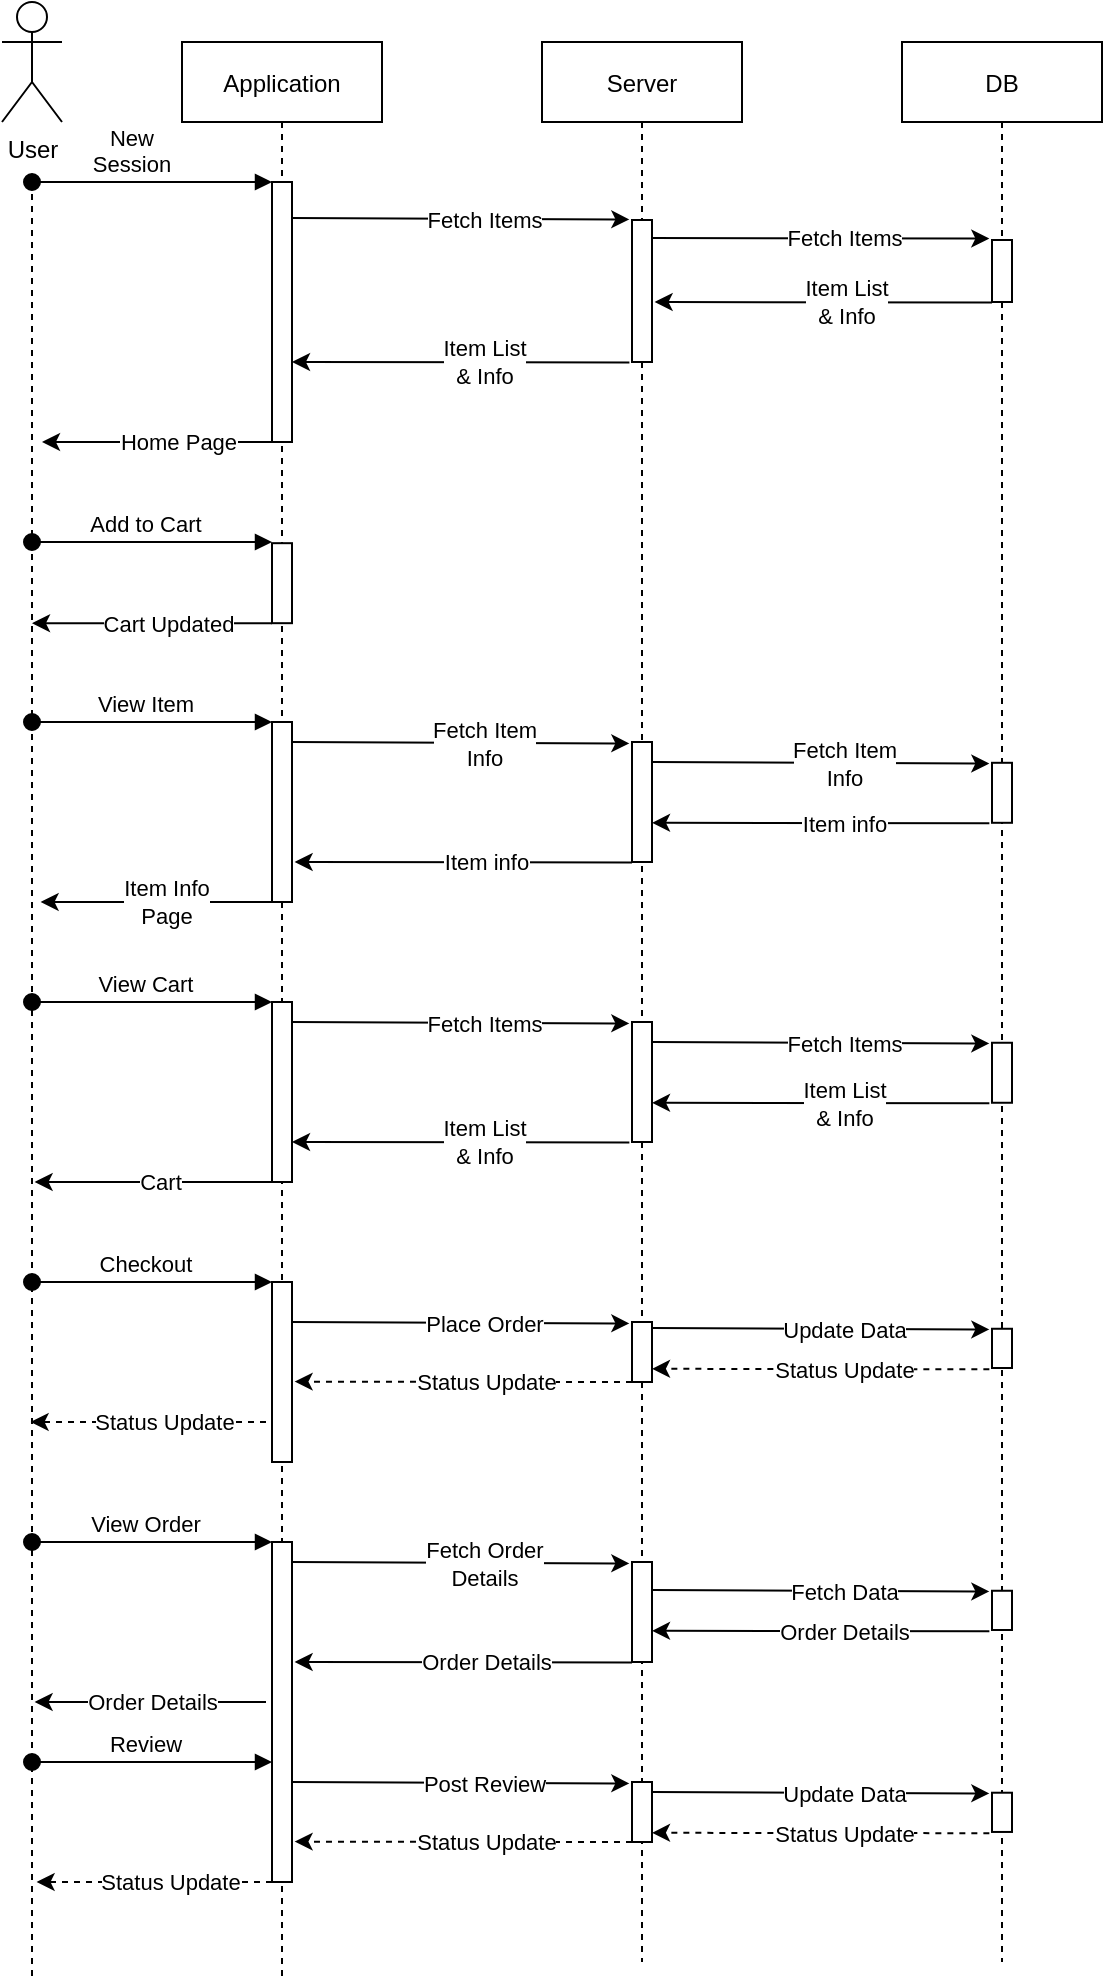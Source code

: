 <mxfile version="15.4.1" type="device"><diagram id="kgpKYQtTHZ0yAKxKKP6v" name="Page-1"><mxGraphModel dx="1021" dy="562" grid="1" gridSize="10" guides="1" tooltips="1" connect="1" arrows="1" fold="1" page="1" pageScale="1" pageWidth="850" pageHeight="1100" math="0" shadow="0"><root><mxCell id="0"/><mxCell id="1" parent="0"/><mxCell id="3nuBFxr9cyL0pnOWT2aG-1" value="Application" style="shape=umlLifeline;perimeter=lifelinePerimeter;container=1;collapsible=0;recursiveResize=0;rounded=0;shadow=0;strokeWidth=1;" parent="1" vertex="1"><mxGeometry x="238" y="80" width="100" height="970" as="geometry"/></mxCell><mxCell id="3nuBFxr9cyL0pnOWT2aG-2" value="" style="points=[];perimeter=orthogonalPerimeter;rounded=0;shadow=0;strokeWidth=1;" parent="3nuBFxr9cyL0pnOWT2aG-1" vertex="1"><mxGeometry x="45" y="70" width="10" height="130" as="geometry"/></mxCell><mxCell id="GOalE2JeAFFnR8C6i6oh-36" value="Add to Cart" style="verticalAlign=bottom;startArrow=oval;endArrow=block;startSize=8;shadow=0;strokeWidth=1;exitX=0;exitY=0.5;exitDx=0;exitDy=0;exitPerimeter=0;" edge="1" parent="3nuBFxr9cyL0pnOWT2aG-1"><mxGeometry x="-0.05" relative="1" as="geometry"><mxPoint x="-75" y="250.0" as="sourcePoint"/><mxPoint x="45.0" y="250.0" as="targetPoint"/><mxPoint as="offset"/></mxGeometry></mxCell><mxCell id="GOalE2JeAFFnR8C6i6oh-37" value="" style="points=[];perimeter=orthogonalPerimeter;rounded=0;shadow=0;strokeWidth=1;" vertex="1" parent="3nuBFxr9cyL0pnOWT2aG-1"><mxGeometry x="45" y="250.59" width="10" height="40" as="geometry"/></mxCell><mxCell id="GOalE2JeAFFnR8C6i6oh-38" style="edgeStyle=orthogonalEdgeStyle;rounded=0;orthogonalLoop=1;jettySize=auto;html=1;startArrow=none;startFill=0;endArrow=classic;endFill=1;" edge="1" parent="3nuBFxr9cyL0pnOWT2aG-1"><mxGeometry relative="1" as="geometry"><mxPoint x="45.0" y="290.59" as="sourcePoint"/><mxPoint x="-74.96" y="290.59" as="targetPoint"/><Array as="points"><mxPoint x="-74.96" y="290.59"/></Array></mxGeometry></mxCell><mxCell id="GOalE2JeAFFnR8C6i6oh-39" value="Cart Updated" style="edgeLabel;html=1;align=center;verticalAlign=middle;resizable=0;points=[];" vertex="1" connectable="0" parent="GOalE2JeAFFnR8C6i6oh-38"><mxGeometry x="-0.132" relative="1" as="geometry"><mxPoint as="offset"/></mxGeometry></mxCell><mxCell id="GOalE2JeAFFnR8C6i6oh-41" value="View Item" style="verticalAlign=bottom;startArrow=oval;endArrow=block;startSize=8;shadow=0;strokeWidth=1;exitX=0;exitY=0.5;exitDx=0;exitDy=0;exitPerimeter=0;" edge="1" parent="3nuBFxr9cyL0pnOWT2aG-1"><mxGeometry x="-0.05" relative="1" as="geometry"><mxPoint x="-75" y="340.0" as="sourcePoint"/><mxPoint x="45.0" y="340.0" as="targetPoint"/><mxPoint as="offset"/></mxGeometry></mxCell><mxCell id="GOalE2JeAFFnR8C6i6oh-43" value="" style="points=[];perimeter=orthogonalPerimeter;rounded=0;shadow=0;strokeWidth=1;" vertex="1" parent="3nuBFxr9cyL0pnOWT2aG-1"><mxGeometry x="45" y="340" width="10" height="90" as="geometry"/></mxCell><mxCell id="GOalE2JeAFFnR8C6i6oh-54" style="edgeStyle=orthogonalEdgeStyle;rounded=0;orthogonalLoop=1;jettySize=auto;html=1;startArrow=none;startFill=0;endArrow=classic;endFill=1;" edge="1" parent="3nuBFxr9cyL0pnOWT2aG-1"><mxGeometry relative="1" as="geometry"><mxPoint x="52" y="430" as="sourcePoint"/><mxPoint x="-70.67" y="430" as="targetPoint"/><Array as="points"><mxPoint x="-70.67" y="430"/></Array></mxGeometry></mxCell><mxCell id="GOalE2JeAFFnR8C6i6oh-55" value="&lt;div&gt;Item Info&lt;/div&gt;&lt;div&gt;Page&lt;br&gt;&lt;/div&gt;" style="edgeLabel;html=1;align=center;verticalAlign=middle;resizable=0;points=[];" vertex="1" connectable="0" parent="GOalE2JeAFFnR8C6i6oh-54"><mxGeometry x="-0.132" relative="1" as="geometry"><mxPoint x="-7" as="offset"/></mxGeometry></mxCell><mxCell id="GOalE2JeAFFnR8C6i6oh-56" value="View Cart" style="verticalAlign=bottom;startArrow=oval;endArrow=block;startSize=8;shadow=0;strokeWidth=1;exitX=0;exitY=0.5;exitDx=0;exitDy=0;exitPerimeter=0;" edge="1" parent="3nuBFxr9cyL0pnOWT2aG-1"><mxGeometry x="-0.05" relative="1" as="geometry"><mxPoint x="-75" y="480" as="sourcePoint"/><mxPoint x="45.0" y="480" as="targetPoint"/><mxPoint as="offset"/></mxGeometry></mxCell><mxCell id="GOalE2JeAFFnR8C6i6oh-57" value="" style="points=[];perimeter=orthogonalPerimeter;rounded=0;shadow=0;strokeWidth=1;" vertex="1" parent="3nuBFxr9cyL0pnOWT2aG-1"><mxGeometry x="45" y="480" width="10" height="90" as="geometry"/></mxCell><mxCell id="GOalE2JeAFFnR8C6i6oh-72" value="Checkout" style="verticalAlign=bottom;startArrow=oval;endArrow=block;startSize=8;shadow=0;strokeWidth=1;exitX=0;exitY=0.5;exitDx=0;exitDy=0;exitPerimeter=0;" edge="1" parent="3nuBFxr9cyL0pnOWT2aG-1"><mxGeometry x="-0.05" relative="1" as="geometry"><mxPoint x="-75" y="620" as="sourcePoint"/><mxPoint x="45.0" y="620" as="targetPoint"/><mxPoint as="offset"/></mxGeometry></mxCell><mxCell id="GOalE2JeAFFnR8C6i6oh-73" value="" style="points=[];perimeter=orthogonalPerimeter;rounded=0;shadow=0;strokeWidth=1;" vertex="1" parent="3nuBFxr9cyL0pnOWT2aG-1"><mxGeometry x="45" y="620" width="10" height="90" as="geometry"/></mxCell><mxCell id="GOalE2JeAFFnR8C6i6oh-79" style="edgeStyle=orthogonalEdgeStyle;rounded=0;orthogonalLoop=1;jettySize=auto;html=1;startArrow=none;startFill=0;endArrow=classic;endFill=1;dashed=1;" edge="1" parent="3nuBFxr9cyL0pnOWT2aG-1"><mxGeometry relative="1" as="geometry"><mxPoint x="42" y="690" as="sourcePoint"/><mxPoint x="-75.67" y="690" as="targetPoint"/><Array as="points"><mxPoint x="-75.67" y="690"/></Array></mxGeometry></mxCell><mxCell id="GOalE2JeAFFnR8C6i6oh-80" value="Status Update" style="edgeLabel;html=1;align=center;verticalAlign=middle;resizable=0;points=[];" vertex="1" connectable="0" parent="GOalE2JeAFFnR8C6i6oh-79"><mxGeometry x="-0.132" relative="1" as="geometry"><mxPoint as="offset"/></mxGeometry></mxCell><mxCell id="GOalE2JeAFFnR8C6i6oh-88" value="View Order" style="verticalAlign=bottom;startArrow=oval;endArrow=block;startSize=8;shadow=0;strokeWidth=1;exitX=0;exitY=0.5;exitDx=0;exitDy=0;exitPerimeter=0;" edge="1" parent="3nuBFxr9cyL0pnOWT2aG-1"><mxGeometry x="-0.05" relative="1" as="geometry"><mxPoint x="-75" y="750" as="sourcePoint"/><mxPoint x="45.0" y="750" as="targetPoint"/><mxPoint as="offset"/></mxGeometry></mxCell><mxCell id="GOalE2JeAFFnR8C6i6oh-89" value="" style="points=[];perimeter=orthogonalPerimeter;rounded=0;shadow=0;strokeWidth=1;" vertex="1" parent="3nuBFxr9cyL0pnOWT2aG-1"><mxGeometry x="45" y="750" width="10" height="170" as="geometry"/></mxCell><mxCell id="GOalE2JeAFFnR8C6i6oh-109" style="edgeStyle=orthogonalEdgeStyle;rounded=0;orthogonalLoop=1;jettySize=auto;html=1;startArrow=none;startFill=0;endArrow=classic;endFill=1;" edge="1" parent="3nuBFxr9cyL0pnOWT2aG-1"><mxGeometry relative="1" as="geometry"><mxPoint x="42" y="830" as="sourcePoint"/><mxPoint x="-73.67" y="830" as="targetPoint"/><Array as="points"><mxPoint x="-73.67" y="830"/></Array></mxGeometry></mxCell><mxCell id="GOalE2JeAFFnR8C6i6oh-110" value="&lt;div&gt;Order Details&lt;/div&gt;" style="edgeLabel;html=1;align=center;verticalAlign=middle;resizable=0;points=[];" vertex="1" connectable="0" parent="GOalE2JeAFFnR8C6i6oh-109"><mxGeometry x="-0.132" relative="1" as="geometry"><mxPoint x="-7" as="offset"/></mxGeometry></mxCell><mxCell id="GOalE2JeAFFnR8C6i6oh-113" value="Review" style="verticalAlign=bottom;startArrow=oval;endArrow=block;startSize=8;shadow=0;strokeWidth=1;exitX=0;exitY=0.5;exitDx=0;exitDy=0;exitPerimeter=0;" edge="1" parent="3nuBFxr9cyL0pnOWT2aG-1"><mxGeometry x="-0.05" relative="1" as="geometry"><mxPoint x="-75.0" y="860" as="sourcePoint"/><mxPoint x="45.0" y="860" as="targetPoint"/><mxPoint as="offset"/></mxGeometry></mxCell><mxCell id="GOalE2JeAFFnR8C6i6oh-132" style="edgeStyle=orthogonalEdgeStyle;rounded=0;orthogonalLoop=1;jettySize=auto;html=1;startArrow=none;startFill=0;endArrow=classic;endFill=1;dashed=1;" edge="1" parent="3nuBFxr9cyL0pnOWT2aG-1"><mxGeometry relative="1" as="geometry"><mxPoint x="45" y="920" as="sourcePoint"/><mxPoint x="-72.67" y="920" as="targetPoint"/><Array as="points"><mxPoint x="-72.67" y="920"/></Array></mxGeometry></mxCell><mxCell id="GOalE2JeAFFnR8C6i6oh-133" value="Status Update" style="edgeLabel;html=1;align=center;verticalAlign=middle;resizable=0;points=[];" vertex="1" connectable="0" parent="GOalE2JeAFFnR8C6i6oh-132"><mxGeometry x="-0.132" relative="1" as="geometry"><mxPoint as="offset"/></mxGeometry></mxCell><mxCell id="3nuBFxr9cyL0pnOWT2aG-5" value="Server" style="shape=umlLifeline;perimeter=lifelinePerimeter;container=1;collapsible=0;recursiveResize=0;rounded=0;shadow=0;strokeWidth=1;" parent="1" vertex="1"><mxGeometry x="418" y="80" width="100" height="960" as="geometry"/></mxCell><mxCell id="GOalE2JeAFFnR8C6i6oh-10" value="" style="points=[];perimeter=orthogonalPerimeter;rounded=0;shadow=0;strokeWidth=1;" vertex="1" parent="3nuBFxr9cyL0pnOWT2aG-5"><mxGeometry x="45" y="89" width="10" height="71" as="geometry"/></mxCell><mxCell id="GOalE2JeAFFnR8C6i6oh-46" value="" style="points=[];perimeter=orthogonalPerimeter;rounded=0;shadow=0;strokeWidth=1;" vertex="1" parent="3nuBFxr9cyL0pnOWT2aG-5"><mxGeometry x="45" y="350" width="10" height="60" as="geometry"/></mxCell><mxCell id="GOalE2JeAFFnR8C6i6oh-60" value="" style="points=[];perimeter=orthogonalPerimeter;rounded=0;shadow=0;strokeWidth=1;" vertex="1" parent="3nuBFxr9cyL0pnOWT2aG-5"><mxGeometry x="45" y="490" width="10" height="60" as="geometry"/></mxCell><mxCell id="GOalE2JeAFFnR8C6i6oh-74" value="" style="points=[];perimeter=orthogonalPerimeter;rounded=0;shadow=0;strokeWidth=1;" vertex="1" parent="3nuBFxr9cyL0pnOWT2aG-5"><mxGeometry x="45" y="640" width="10" height="30" as="geometry"/></mxCell><mxCell id="GOalE2JeAFFnR8C6i6oh-75" style="edgeStyle=orthogonalEdgeStyle;rounded=0;orthogonalLoop=1;jettySize=auto;html=1;exitX=-0.133;exitY=-0.004;exitDx=0;exitDy=0;exitPerimeter=0;startArrow=classic;startFill=1;endArrow=none;endFill=0;" edge="1" parent="3nuBFxr9cyL0pnOWT2aG-5"><mxGeometry relative="1" as="geometry"><mxPoint x="43.67" y="640.716" as="sourcePoint"/><mxPoint x="-125.0" y="640" as="targetPoint"/><Array as="points"><mxPoint x="-125" y="640"/></Array></mxGeometry></mxCell><mxCell id="GOalE2JeAFFnR8C6i6oh-76" value="Place Order" style="edgeLabel;html=1;align=center;verticalAlign=middle;resizable=0;points=[];" vertex="1" connectable="0" parent="GOalE2JeAFFnR8C6i6oh-75"><mxGeometry x="-0.132" relative="1" as="geometry"><mxPoint as="offset"/></mxGeometry></mxCell><mxCell id="GOalE2JeAFFnR8C6i6oh-52" style="edgeStyle=orthogonalEdgeStyle;rounded=0;orthogonalLoop=1;jettySize=auto;html=1;exitX=-0.133;exitY=-0.004;exitDx=0;exitDy=0;exitPerimeter=0;startArrow=none;startFill=0;endArrow=classic;endFill=1;" edge="1" parent="3nuBFxr9cyL0pnOWT2aG-5"><mxGeometry relative="1" as="geometry"><mxPoint x="45.0" y="410.24" as="sourcePoint"/><mxPoint x="-123.67" y="410" as="targetPoint"/><Array as="points"><mxPoint x="-123.67" y="410"/></Array></mxGeometry></mxCell><mxCell id="GOalE2JeAFFnR8C6i6oh-53" value="Item info" style="edgeLabel;html=1;align=center;verticalAlign=middle;resizable=0;points=[];" vertex="1" connectable="0" parent="GOalE2JeAFFnR8C6i6oh-52"><mxGeometry x="-0.132" relative="1" as="geometry"><mxPoint as="offset"/></mxGeometry></mxCell><mxCell id="GOalE2JeAFFnR8C6i6oh-97" value="" style="points=[];perimeter=orthogonalPerimeter;rounded=0;shadow=0;strokeWidth=1;" vertex="1" parent="3nuBFxr9cyL0pnOWT2aG-5"><mxGeometry x="45" y="760" width="10" height="50" as="geometry"/></mxCell><mxCell id="GOalE2JeAFFnR8C6i6oh-98" style="edgeStyle=orthogonalEdgeStyle;rounded=0;orthogonalLoop=1;jettySize=auto;html=1;exitX=-0.133;exitY=-0.004;exitDx=0;exitDy=0;exitPerimeter=0;startArrow=classic;startFill=1;endArrow=none;endFill=0;" edge="1" parent="3nuBFxr9cyL0pnOWT2aG-5"><mxGeometry relative="1" as="geometry"><mxPoint x="43.67" y="760.716" as="sourcePoint"/><mxPoint x="-125.0" y="760" as="targetPoint"/><Array as="points"><mxPoint x="-125" y="760"/></Array></mxGeometry></mxCell><mxCell id="GOalE2JeAFFnR8C6i6oh-99" value="&lt;div&gt;Fetch Order&lt;/div&gt;&lt;div&gt;Details&lt;/div&gt;" style="edgeLabel;html=1;align=center;verticalAlign=middle;resizable=0;points=[];" vertex="1" connectable="0" parent="GOalE2JeAFFnR8C6i6oh-98"><mxGeometry x="-0.132" relative="1" as="geometry"><mxPoint as="offset"/></mxGeometry></mxCell><mxCell id="GOalE2JeAFFnR8C6i6oh-100" style="edgeStyle=orthogonalEdgeStyle;rounded=0;orthogonalLoop=1;jettySize=auto;html=1;exitX=-0.133;exitY=-0.004;exitDx=0;exitDy=0;exitPerimeter=0;startArrow=none;startFill=0;endArrow=classic;endFill=1;" edge="1" parent="3nuBFxr9cyL0pnOWT2aG-5"><mxGeometry relative="1" as="geometry"><mxPoint x="45.0" y="810.24" as="sourcePoint"/><mxPoint x="-123.67" y="810" as="targetPoint"/><Array as="points"><mxPoint x="-123.67" y="810"/></Array></mxGeometry></mxCell><mxCell id="GOalE2JeAFFnR8C6i6oh-101" value="Order Details" style="edgeLabel;html=1;align=center;verticalAlign=middle;resizable=0;points=[];" vertex="1" connectable="0" parent="GOalE2JeAFFnR8C6i6oh-100"><mxGeometry x="-0.132" relative="1" as="geometry"><mxPoint as="offset"/></mxGeometry></mxCell><mxCell id="GOalE2JeAFFnR8C6i6oh-120" value="" style="points=[];perimeter=orthogonalPerimeter;rounded=0;shadow=0;strokeWidth=1;" vertex="1" parent="3nuBFxr9cyL0pnOWT2aG-5"><mxGeometry x="45" y="870" width="10" height="30" as="geometry"/></mxCell><mxCell id="GOalE2JeAFFnR8C6i6oh-121" style="edgeStyle=orthogonalEdgeStyle;rounded=0;orthogonalLoop=1;jettySize=auto;html=1;exitX=-0.133;exitY=-0.004;exitDx=0;exitDy=0;exitPerimeter=0;startArrow=classic;startFill=1;endArrow=none;endFill=0;" edge="1" parent="3nuBFxr9cyL0pnOWT2aG-5"><mxGeometry relative="1" as="geometry"><mxPoint x="43.67" y="870.716" as="sourcePoint"/><mxPoint x="-125.0" y="870" as="targetPoint"/><Array as="points"><mxPoint x="-125" y="870"/></Array></mxGeometry></mxCell><mxCell id="GOalE2JeAFFnR8C6i6oh-122" value="Post Review" style="edgeLabel;html=1;align=center;verticalAlign=middle;resizable=0;points=[];" vertex="1" connectable="0" parent="GOalE2JeAFFnR8C6i6oh-121"><mxGeometry x="-0.132" relative="1" as="geometry"><mxPoint as="offset"/></mxGeometry></mxCell><mxCell id="GOalE2JeAFFnR8C6i6oh-123" style="edgeStyle=orthogonalEdgeStyle;rounded=0;orthogonalLoop=1;jettySize=auto;html=1;exitX=-0.133;exitY=-0.004;exitDx=0;exitDy=0;exitPerimeter=0;startArrow=none;startFill=0;endArrow=classic;endFill=1;dashed=1;" edge="1" parent="3nuBFxr9cyL0pnOWT2aG-5"><mxGeometry relative="1" as="geometry"><mxPoint x="45.0" y="900" as="sourcePoint"/><mxPoint x="-123.67" y="899.76" as="targetPoint"/><Array as="points"><mxPoint x="-123.67" y="899.76"/></Array></mxGeometry></mxCell><mxCell id="GOalE2JeAFFnR8C6i6oh-124" value="Status Update" style="edgeLabel;html=1;align=center;verticalAlign=middle;resizable=0;points=[];" vertex="1" connectable="0" parent="GOalE2JeAFFnR8C6i6oh-123"><mxGeometry x="-0.132" relative="1" as="geometry"><mxPoint as="offset"/></mxGeometry></mxCell><mxCell id="GOalE2JeAFFnR8C6i6oh-1" value="DB" style="shape=umlLifeline;perimeter=lifelinePerimeter;container=1;collapsible=0;recursiveResize=0;rounded=0;shadow=0;strokeWidth=1;" vertex="1" parent="1"><mxGeometry x="598" y="80" width="100" height="960" as="geometry"/></mxCell><mxCell id="GOalE2JeAFFnR8C6i6oh-20" value="" style="points=[];perimeter=orthogonalPerimeter;rounded=0;shadow=0;strokeWidth=1;" vertex="1" parent="GOalE2JeAFFnR8C6i6oh-1"><mxGeometry x="45" y="99" width="10" height="31" as="geometry"/></mxCell><mxCell id="GOalE2JeAFFnR8C6i6oh-49" value="" style="points=[];perimeter=orthogonalPerimeter;rounded=0;shadow=0;strokeWidth=1;" vertex="1" parent="GOalE2JeAFFnR8C6i6oh-1"><mxGeometry x="45" y="360.4" width="10" height="30" as="geometry"/></mxCell><mxCell id="GOalE2JeAFFnR8C6i6oh-61" value="" style="points=[];perimeter=orthogonalPerimeter;rounded=0;shadow=0;strokeWidth=1;" vertex="1" parent="GOalE2JeAFFnR8C6i6oh-1"><mxGeometry x="45" y="500.38" width="10" height="30" as="geometry"/></mxCell><mxCell id="GOalE2JeAFFnR8C6i6oh-62" style="edgeStyle=orthogonalEdgeStyle;rounded=0;orthogonalLoop=1;jettySize=auto;html=1;exitX=-0.133;exitY=-0.004;exitDx=0;exitDy=0;exitPerimeter=0;startArrow=classic;startFill=1;endArrow=none;endFill=0;" edge="1" parent="GOalE2JeAFFnR8C6i6oh-1"><mxGeometry relative="1" as="geometry"><mxPoint x="43.67" y="500.736" as="sourcePoint"/><mxPoint x="-125" y="500.02" as="targetPoint"/><Array as="points"><mxPoint x="-125" y="500.02"/></Array></mxGeometry></mxCell><mxCell id="GOalE2JeAFFnR8C6i6oh-63" value="Fetch Items" style="edgeLabel;html=1;align=center;verticalAlign=middle;resizable=0;points=[];" vertex="1" connectable="0" parent="GOalE2JeAFFnR8C6i6oh-62"><mxGeometry x="-0.132" relative="1" as="geometry"><mxPoint as="offset"/></mxGeometry></mxCell><mxCell id="GOalE2JeAFFnR8C6i6oh-64" style="edgeStyle=orthogonalEdgeStyle;rounded=0;orthogonalLoop=1;jettySize=auto;html=1;exitX=-0.133;exitY=-0.004;exitDx=0;exitDy=0;exitPerimeter=0;startArrow=none;startFill=0;endArrow=classic;endFill=1;" edge="1" parent="GOalE2JeAFFnR8C6i6oh-1"><mxGeometry relative="1" as="geometry"><mxPoint x="43.68" y="530.62" as="sourcePoint"/><mxPoint x="-124.99" y="530.38" as="targetPoint"/><Array as="points"><mxPoint x="-124.99" y="530.38"/></Array></mxGeometry></mxCell><mxCell id="GOalE2JeAFFnR8C6i6oh-65" value="&lt;div&gt;Item List &lt;br&gt;&lt;/div&gt;&lt;div&gt;&amp;amp; Info&lt;br&gt;&lt;/div&gt;" style="edgeLabel;html=1;align=center;verticalAlign=middle;resizable=0;points=[];" vertex="1" connectable="0" parent="GOalE2JeAFFnR8C6i6oh-64"><mxGeometry x="-0.132" relative="1" as="geometry"><mxPoint as="offset"/></mxGeometry></mxCell><mxCell id="GOalE2JeAFFnR8C6i6oh-81" value="" style="points=[];perimeter=orthogonalPerimeter;rounded=0;shadow=0;strokeWidth=1;" vertex="1" parent="GOalE2JeAFFnR8C6i6oh-1"><mxGeometry x="45" y="643.38" width="10" height="19.62" as="geometry"/></mxCell><mxCell id="GOalE2JeAFFnR8C6i6oh-82" style="edgeStyle=orthogonalEdgeStyle;rounded=0;orthogonalLoop=1;jettySize=auto;html=1;exitX=-0.133;exitY=-0.004;exitDx=0;exitDy=0;exitPerimeter=0;startArrow=classic;startFill=1;endArrow=none;endFill=0;" edge="1" parent="GOalE2JeAFFnR8C6i6oh-1"><mxGeometry relative="1" as="geometry"><mxPoint x="43.67" y="643.736" as="sourcePoint"/><mxPoint x="-125" y="643.02" as="targetPoint"/><Array as="points"><mxPoint x="-125" y="643.02"/></Array></mxGeometry></mxCell><mxCell id="GOalE2JeAFFnR8C6i6oh-83" value="Update Data" style="edgeLabel;html=1;align=center;verticalAlign=middle;resizable=0;points=[];" vertex="1" connectable="0" parent="GOalE2JeAFFnR8C6i6oh-82"><mxGeometry x="-0.132" relative="1" as="geometry"><mxPoint as="offset"/></mxGeometry></mxCell><mxCell id="GOalE2JeAFFnR8C6i6oh-84" style="edgeStyle=orthogonalEdgeStyle;rounded=0;orthogonalLoop=1;jettySize=auto;html=1;exitX=-0.133;exitY=-0.004;exitDx=0;exitDy=0;exitPerimeter=0;startArrow=none;startFill=0;endArrow=classic;endFill=1;dashed=1;" edge="1" parent="GOalE2JeAFFnR8C6i6oh-1"><mxGeometry relative="1" as="geometry"><mxPoint x="43.68" y="663.62" as="sourcePoint"/><mxPoint x="-124.99" y="663.38" as="targetPoint"/><Array as="points"><mxPoint x="-124.99" y="663.38"/></Array></mxGeometry></mxCell><mxCell id="GOalE2JeAFFnR8C6i6oh-85" value="Status Update" style="edgeLabel;html=1;align=center;verticalAlign=middle;resizable=0;points=[];" vertex="1" connectable="0" parent="GOalE2JeAFFnR8C6i6oh-84"><mxGeometry x="-0.132" relative="1" as="geometry"><mxPoint as="offset"/></mxGeometry></mxCell><mxCell id="GOalE2JeAFFnR8C6i6oh-102" value="" style="points=[];perimeter=orthogonalPerimeter;rounded=0;shadow=0;strokeWidth=1;" vertex="1" parent="GOalE2JeAFFnR8C6i6oh-1"><mxGeometry x="45" y="774.38" width="10" height="19.62" as="geometry"/></mxCell><mxCell id="GOalE2JeAFFnR8C6i6oh-103" style="edgeStyle=orthogonalEdgeStyle;rounded=0;orthogonalLoop=1;jettySize=auto;html=1;exitX=-0.133;exitY=-0.004;exitDx=0;exitDy=0;exitPerimeter=0;startArrow=classic;startFill=1;endArrow=none;endFill=0;" edge="1" parent="GOalE2JeAFFnR8C6i6oh-1"><mxGeometry relative="1" as="geometry"><mxPoint x="43.67" y="774.736" as="sourcePoint"/><mxPoint x="-125" y="774.02" as="targetPoint"/><Array as="points"><mxPoint x="-125" y="774.02"/></Array></mxGeometry></mxCell><mxCell id="GOalE2JeAFFnR8C6i6oh-104" value="Fetch Data" style="edgeLabel;html=1;align=center;verticalAlign=middle;resizable=0;points=[];" vertex="1" connectable="0" parent="GOalE2JeAFFnR8C6i6oh-103"><mxGeometry x="-0.132" relative="1" as="geometry"><mxPoint as="offset"/></mxGeometry></mxCell><mxCell id="GOalE2JeAFFnR8C6i6oh-105" style="edgeStyle=orthogonalEdgeStyle;rounded=0;orthogonalLoop=1;jettySize=auto;html=1;exitX=-0.133;exitY=-0.004;exitDx=0;exitDy=0;exitPerimeter=0;startArrow=none;startFill=0;endArrow=classic;endFill=1;" edge="1" parent="GOalE2JeAFFnR8C6i6oh-1"><mxGeometry relative="1" as="geometry"><mxPoint x="43.68" y="794.62" as="sourcePoint"/><mxPoint x="-124.99" y="794.38" as="targetPoint"/><Array as="points"><mxPoint x="-124.99" y="794.38"/></Array></mxGeometry></mxCell><mxCell id="GOalE2JeAFFnR8C6i6oh-106" value="Order Details" style="edgeLabel;html=1;align=center;verticalAlign=middle;resizable=0;points=[];" vertex="1" connectable="0" parent="GOalE2JeAFFnR8C6i6oh-105"><mxGeometry x="-0.132" relative="1" as="geometry"><mxPoint as="offset"/></mxGeometry></mxCell><mxCell id="GOalE2JeAFFnR8C6i6oh-125" value="" style="points=[];perimeter=orthogonalPerimeter;rounded=0;shadow=0;strokeWidth=1;" vertex="1" parent="GOalE2JeAFFnR8C6i6oh-1"><mxGeometry x="45" y="875.36" width="10" height="19.62" as="geometry"/></mxCell><mxCell id="GOalE2JeAFFnR8C6i6oh-126" style="edgeStyle=orthogonalEdgeStyle;rounded=0;orthogonalLoop=1;jettySize=auto;html=1;exitX=-0.133;exitY=-0.004;exitDx=0;exitDy=0;exitPerimeter=0;startArrow=classic;startFill=1;endArrow=none;endFill=0;" edge="1" parent="GOalE2JeAFFnR8C6i6oh-1"><mxGeometry relative="1" as="geometry"><mxPoint x="43.67" y="875.716" as="sourcePoint"/><mxPoint x="-125" y="875" as="targetPoint"/><Array as="points"><mxPoint x="-125" y="875"/></Array></mxGeometry></mxCell><mxCell id="GOalE2JeAFFnR8C6i6oh-127" value="Update Data" style="edgeLabel;html=1;align=center;verticalAlign=middle;resizable=0;points=[];" vertex="1" connectable="0" parent="GOalE2JeAFFnR8C6i6oh-126"><mxGeometry x="-0.132" relative="1" as="geometry"><mxPoint as="offset"/></mxGeometry></mxCell><mxCell id="GOalE2JeAFFnR8C6i6oh-128" style="edgeStyle=orthogonalEdgeStyle;rounded=0;orthogonalLoop=1;jettySize=auto;html=1;exitX=-0.133;exitY=-0.004;exitDx=0;exitDy=0;exitPerimeter=0;startArrow=none;startFill=0;endArrow=classic;endFill=1;dashed=1;" edge="1" parent="GOalE2JeAFFnR8C6i6oh-1"><mxGeometry relative="1" as="geometry"><mxPoint x="43.68" y="895.6" as="sourcePoint"/><mxPoint x="-124.99" y="895.36" as="targetPoint"/><Array as="points"><mxPoint x="-124.99" y="895.36"/></Array></mxGeometry></mxCell><mxCell id="GOalE2JeAFFnR8C6i6oh-129" value="Status Update" style="edgeLabel;html=1;align=center;verticalAlign=middle;resizable=0;points=[];" vertex="1" connectable="0" parent="GOalE2JeAFFnR8C6i6oh-128"><mxGeometry x="-0.132" relative="1" as="geometry"><mxPoint as="offset"/></mxGeometry></mxCell><mxCell id="GOalE2JeAFFnR8C6i6oh-12" style="edgeStyle=orthogonalEdgeStyle;rounded=0;orthogonalLoop=1;jettySize=auto;html=1;exitX=-0.133;exitY=-0.004;exitDx=0;exitDy=0;exitPerimeter=0;startArrow=classic;startFill=1;endArrow=none;endFill=0;" edge="1" parent="1" source="GOalE2JeAFFnR8C6i6oh-10"><mxGeometry relative="1" as="geometry"><mxPoint x="293" y="168" as="targetPoint"/><Array as="points"><mxPoint x="293" y="168"/></Array></mxGeometry></mxCell><mxCell id="GOalE2JeAFFnR8C6i6oh-13" value="Fetch Items" style="edgeLabel;html=1;align=center;verticalAlign=middle;resizable=0;points=[];" vertex="1" connectable="0" parent="GOalE2JeAFFnR8C6i6oh-12"><mxGeometry x="-0.132" relative="1" as="geometry"><mxPoint as="offset"/></mxGeometry></mxCell><mxCell id="GOalE2JeAFFnR8C6i6oh-18" style="edgeStyle=orthogonalEdgeStyle;rounded=0;orthogonalLoop=1;jettySize=auto;html=1;exitX=-0.133;exitY=-0.004;exitDx=0;exitDy=0;exitPerimeter=0;startArrow=classic;startFill=1;endArrow=none;endFill=0;" edge="1" parent="1"><mxGeometry relative="1" as="geometry"><mxPoint x="641.67" y="178.24" as="sourcePoint"/><mxPoint x="473" y="178" as="targetPoint"/><Array as="points"><mxPoint x="473" y="178"/></Array></mxGeometry></mxCell><mxCell id="GOalE2JeAFFnR8C6i6oh-19" value="Fetch Items" style="edgeLabel;html=1;align=center;verticalAlign=middle;resizable=0;points=[];" vertex="1" connectable="0" parent="GOalE2JeAFFnR8C6i6oh-18"><mxGeometry x="-0.132" relative="1" as="geometry"><mxPoint as="offset"/></mxGeometry></mxCell><mxCell id="GOalE2JeAFFnR8C6i6oh-21" style="edgeStyle=orthogonalEdgeStyle;rounded=0;orthogonalLoop=1;jettySize=auto;html=1;exitX=-0.133;exitY=-0.004;exitDx=0;exitDy=0;exitPerimeter=0;startArrow=none;startFill=0;endArrow=classic;endFill=1;" edge="1" parent="1"><mxGeometry relative="1" as="geometry"><mxPoint x="643" y="210.24" as="sourcePoint"/><mxPoint x="474.33" y="210" as="targetPoint"/><Array as="points"><mxPoint x="474.33" y="210"/></Array></mxGeometry></mxCell><mxCell id="GOalE2JeAFFnR8C6i6oh-22" value="&lt;div&gt;Item List&lt;/div&gt;&lt;div&gt;&amp;amp; Info&lt;br&gt;&lt;/div&gt;" style="edgeLabel;html=1;align=center;verticalAlign=middle;resizable=0;points=[];" vertex="1" connectable="0" parent="GOalE2JeAFFnR8C6i6oh-21"><mxGeometry x="-0.132" relative="1" as="geometry"><mxPoint as="offset"/></mxGeometry></mxCell><mxCell id="GOalE2JeAFFnR8C6i6oh-23" style="edgeStyle=orthogonalEdgeStyle;rounded=0;orthogonalLoop=1;jettySize=auto;html=1;exitX=-0.133;exitY=-0.004;exitDx=0;exitDy=0;exitPerimeter=0;startArrow=none;startFill=0;endArrow=classic;endFill=1;" edge="1" parent="1"><mxGeometry relative="1" as="geometry"><mxPoint x="461.71" y="240.24" as="sourcePoint"/><mxPoint x="293.04" y="240" as="targetPoint"/><Array as="points"><mxPoint x="293.04" y="240"/></Array></mxGeometry></mxCell><mxCell id="GOalE2JeAFFnR8C6i6oh-24" value="&lt;div&gt;Item List&lt;/div&gt;&lt;div&gt;&amp;amp; Info&lt;br&gt;&lt;/div&gt;" style="edgeLabel;html=1;align=center;verticalAlign=middle;resizable=0;points=[];" vertex="1" connectable="0" parent="GOalE2JeAFFnR8C6i6oh-23"><mxGeometry x="-0.132" relative="1" as="geometry"><mxPoint as="offset"/></mxGeometry></mxCell><mxCell id="GOalE2JeAFFnR8C6i6oh-25" value="User" style="shape=umlActor;verticalLabelPosition=bottom;verticalAlign=top;html=1;outlineConnect=0;" vertex="1" parent="1"><mxGeometry x="148" y="60" width="30" height="60" as="geometry"/></mxCell><mxCell id="GOalE2JeAFFnR8C6i6oh-32" value="" style="line;strokeWidth=1;direction=south;html=1;dashed=1;gradientColor=#ffffff;" vertex="1" parent="1"><mxGeometry x="158" y="150" width="10" height="900" as="geometry"/></mxCell><mxCell id="3nuBFxr9cyL0pnOWT2aG-3" value="New&#xA;Session" style="verticalAlign=bottom;startArrow=oval;endArrow=block;startSize=8;shadow=0;strokeWidth=1;exitX=0;exitY=0.5;exitDx=0;exitDy=0;exitPerimeter=0;" parent="1" target="3nuBFxr9cyL0pnOWT2aG-2" edge="1" source="GOalE2JeAFFnR8C6i6oh-32"><mxGeometry x="-0.167" relative="1" as="geometry"><mxPoint x="198" y="150" as="sourcePoint"/><mxPoint as="offset"/></mxGeometry></mxCell><mxCell id="GOalE2JeAFFnR8C6i6oh-34" style="edgeStyle=orthogonalEdgeStyle;rounded=0;orthogonalLoop=1;jettySize=auto;html=1;startArrow=none;startFill=0;endArrow=classic;endFill=1;" edge="1" parent="1"><mxGeometry relative="1" as="geometry"><mxPoint x="288" y="280" as="sourcePoint"/><mxPoint x="168.04" y="280" as="targetPoint"/><Array as="points"><mxPoint x="168.04" y="280"/></Array></mxGeometry></mxCell><mxCell id="GOalE2JeAFFnR8C6i6oh-35" value="Home Page" style="edgeLabel;html=1;align=center;verticalAlign=middle;resizable=0;points=[];" vertex="1" connectable="0" parent="GOalE2JeAFFnR8C6i6oh-34"><mxGeometry x="-0.132" relative="1" as="geometry"><mxPoint as="offset"/></mxGeometry></mxCell><mxCell id="GOalE2JeAFFnR8C6i6oh-44" style="edgeStyle=orthogonalEdgeStyle;rounded=0;orthogonalLoop=1;jettySize=auto;html=1;exitX=-0.133;exitY=-0.004;exitDx=0;exitDy=0;exitPerimeter=0;startArrow=classic;startFill=1;endArrow=none;endFill=0;" edge="1" parent="1"><mxGeometry relative="1" as="geometry"><mxPoint x="461.67" y="430.716" as="sourcePoint"/><mxPoint x="293" y="430" as="targetPoint"/><Array as="points"><mxPoint x="293" y="430"/></Array></mxGeometry></mxCell><mxCell id="GOalE2JeAFFnR8C6i6oh-45" value="&lt;div&gt;Fetch Item&lt;/div&gt;&lt;div&gt;Info&lt;br&gt;&lt;/div&gt;" style="edgeLabel;html=1;align=center;verticalAlign=middle;resizable=0;points=[];" vertex="1" connectable="0" parent="GOalE2JeAFFnR8C6i6oh-44"><mxGeometry x="-0.132" relative="1" as="geometry"><mxPoint as="offset"/></mxGeometry></mxCell><mxCell id="GOalE2JeAFFnR8C6i6oh-47" style="edgeStyle=orthogonalEdgeStyle;rounded=0;orthogonalLoop=1;jettySize=auto;html=1;exitX=-0.133;exitY=-0.004;exitDx=0;exitDy=0;exitPerimeter=0;startArrow=classic;startFill=1;endArrow=none;endFill=0;" edge="1" parent="1"><mxGeometry relative="1" as="geometry"><mxPoint x="641.67" y="440.756" as="sourcePoint"/><mxPoint x="473" y="440.04" as="targetPoint"/><Array as="points"><mxPoint x="473" y="440.04"/></Array></mxGeometry></mxCell><mxCell id="GOalE2JeAFFnR8C6i6oh-48" value="&lt;div&gt;Fetch Item&lt;/div&gt;&lt;div&gt;Info&lt;br&gt;&lt;/div&gt;" style="edgeLabel;html=1;align=center;verticalAlign=middle;resizable=0;points=[];" vertex="1" connectable="0" parent="GOalE2JeAFFnR8C6i6oh-47"><mxGeometry x="-0.132" relative="1" as="geometry"><mxPoint as="offset"/></mxGeometry></mxCell><mxCell id="GOalE2JeAFFnR8C6i6oh-50" style="edgeStyle=orthogonalEdgeStyle;rounded=0;orthogonalLoop=1;jettySize=auto;html=1;exitX=-0.133;exitY=-0.004;exitDx=0;exitDy=0;exitPerimeter=0;startArrow=none;startFill=0;endArrow=classic;endFill=1;" edge="1" parent="1"><mxGeometry relative="1" as="geometry"><mxPoint x="641.68" y="470.64" as="sourcePoint"/><mxPoint x="473.01" y="470.4" as="targetPoint"/><Array as="points"><mxPoint x="473.01" y="470.4"/></Array></mxGeometry></mxCell><mxCell id="GOalE2JeAFFnR8C6i6oh-51" value="Item info" style="edgeLabel;html=1;align=center;verticalAlign=middle;resizable=0;points=[];" vertex="1" connectable="0" parent="GOalE2JeAFFnR8C6i6oh-50"><mxGeometry x="-0.132" relative="1" as="geometry"><mxPoint as="offset"/></mxGeometry></mxCell><mxCell id="GOalE2JeAFFnR8C6i6oh-58" style="edgeStyle=orthogonalEdgeStyle;rounded=0;orthogonalLoop=1;jettySize=auto;html=1;exitX=-0.133;exitY=-0.004;exitDx=0;exitDy=0;exitPerimeter=0;startArrow=classic;startFill=1;endArrow=none;endFill=0;" edge="1" parent="1"><mxGeometry relative="1" as="geometry"><mxPoint x="461.67" y="570.716" as="sourcePoint"/><mxPoint x="293.0" y="570" as="targetPoint"/><Array as="points"><mxPoint x="293" y="570"/></Array></mxGeometry></mxCell><mxCell id="GOalE2JeAFFnR8C6i6oh-59" value="Fetch Items" style="edgeLabel;html=1;align=center;verticalAlign=middle;resizable=0;points=[];" vertex="1" connectable="0" parent="GOalE2JeAFFnR8C6i6oh-58"><mxGeometry x="-0.132" relative="1" as="geometry"><mxPoint as="offset"/></mxGeometry></mxCell><mxCell id="GOalE2JeAFFnR8C6i6oh-66" style="edgeStyle=orthogonalEdgeStyle;rounded=0;orthogonalLoop=1;jettySize=auto;html=1;exitX=-0.133;exitY=-0.004;exitDx=0;exitDy=0;exitPerimeter=0;startArrow=none;startFill=0;endArrow=classic;endFill=1;" edge="1" parent="1"><mxGeometry relative="1" as="geometry"><mxPoint x="461.68" y="630.24" as="sourcePoint"/><mxPoint x="293.01" y="630" as="targetPoint"/><Array as="points"><mxPoint x="293.01" y="630"/></Array></mxGeometry></mxCell><mxCell id="GOalE2JeAFFnR8C6i6oh-67" value="&lt;div&gt;Item List &lt;br&gt;&lt;/div&gt;&lt;div&gt;&amp;amp; Info&lt;br&gt;&lt;/div&gt;" style="edgeLabel;html=1;align=center;verticalAlign=middle;resizable=0;points=[];" vertex="1" connectable="0" parent="GOalE2JeAFFnR8C6i6oh-66"><mxGeometry x="-0.132" relative="1" as="geometry"><mxPoint as="offset"/></mxGeometry></mxCell><mxCell id="GOalE2JeAFFnR8C6i6oh-70" style="edgeStyle=orthogonalEdgeStyle;rounded=0;orthogonalLoop=1;jettySize=auto;html=1;startArrow=none;startFill=0;endArrow=classic;endFill=1;" edge="1" parent="1"><mxGeometry relative="1" as="geometry"><mxPoint x="287" y="650" as="sourcePoint"/><mxPoint x="164.33" y="650" as="targetPoint"/><Array as="points"><mxPoint x="164.33" y="650"/></Array></mxGeometry></mxCell><mxCell id="GOalE2JeAFFnR8C6i6oh-71" value="Cart" style="edgeLabel;html=1;align=center;verticalAlign=middle;resizable=0;points=[];" vertex="1" connectable="0" parent="GOalE2JeAFFnR8C6i6oh-70"><mxGeometry x="-0.132" relative="1" as="geometry"><mxPoint x="-7" as="offset"/></mxGeometry></mxCell><mxCell id="GOalE2JeAFFnR8C6i6oh-77" style="edgeStyle=orthogonalEdgeStyle;rounded=0;orthogonalLoop=1;jettySize=auto;html=1;exitX=-0.133;exitY=-0.004;exitDx=0;exitDy=0;exitPerimeter=0;startArrow=none;startFill=0;endArrow=classic;endFill=1;dashed=1;" edge="1" parent="1"><mxGeometry relative="1" as="geometry"><mxPoint x="463.0" y="750" as="sourcePoint"/><mxPoint x="294.33" y="749.76" as="targetPoint"/><Array as="points"><mxPoint x="294.33" y="749.76"/></Array></mxGeometry></mxCell><mxCell id="GOalE2JeAFFnR8C6i6oh-78" value="Status Update" style="edgeLabel;html=1;align=center;verticalAlign=middle;resizable=0;points=[];" vertex="1" connectable="0" parent="GOalE2JeAFFnR8C6i6oh-77"><mxGeometry x="-0.132" relative="1" as="geometry"><mxPoint as="offset"/></mxGeometry></mxCell></root></mxGraphModel></diagram></mxfile>